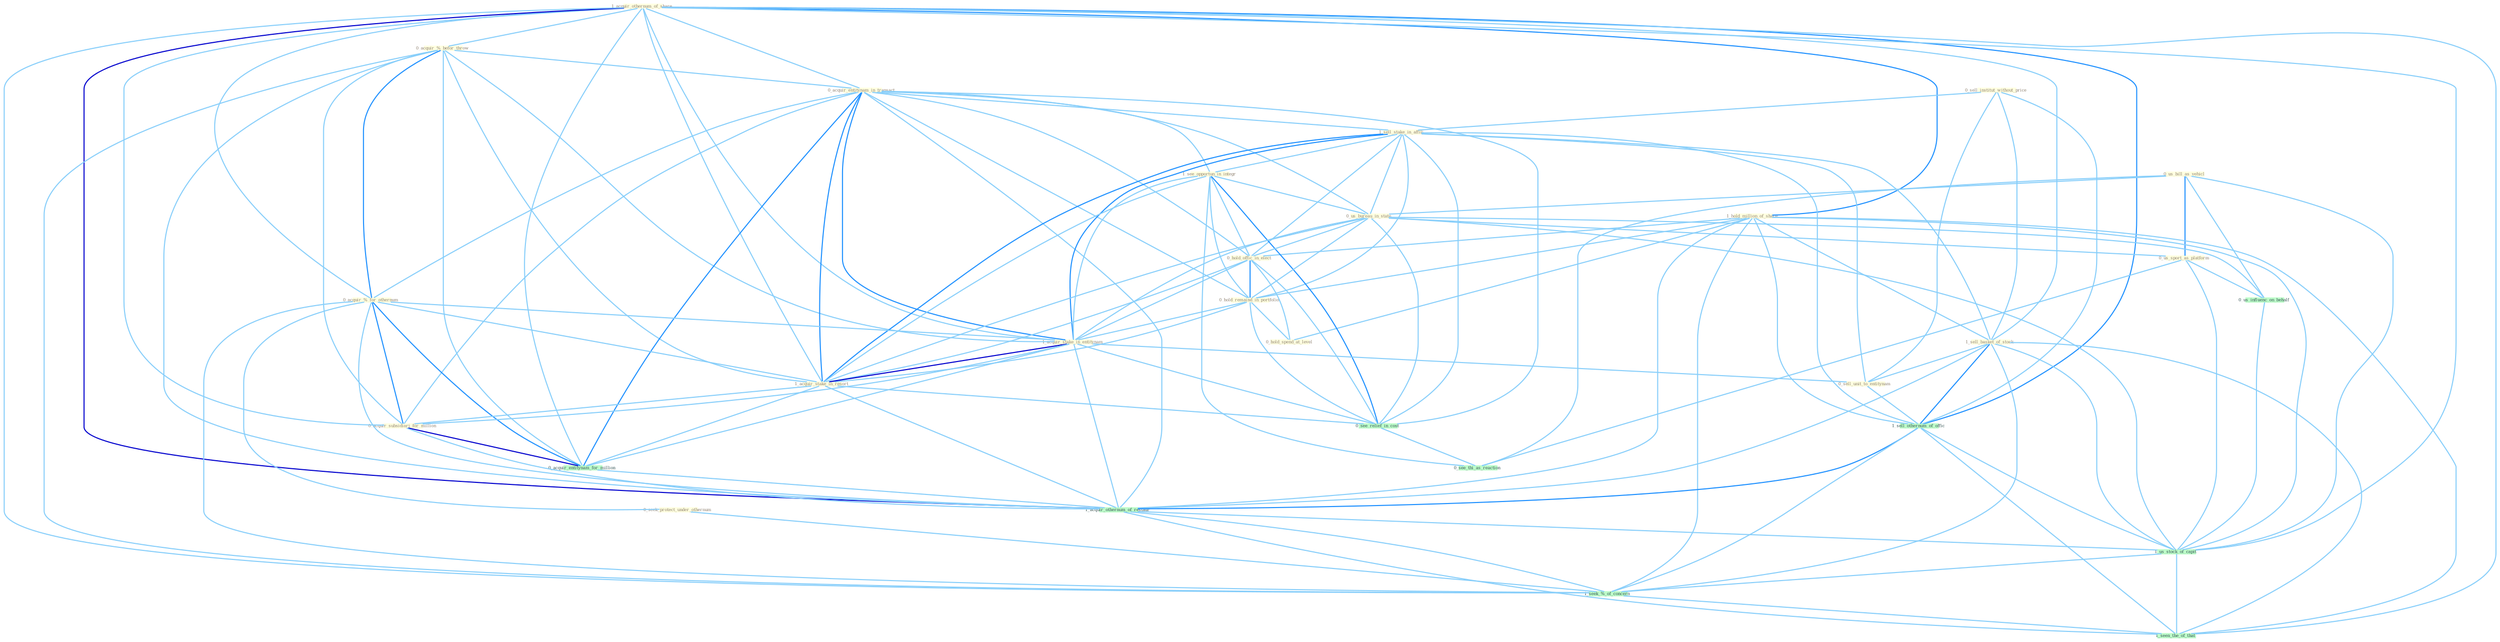 Graph G{ 
    node
    [shape=polygon,style=filled,width=.5,height=.06,color="#BDFCC9",fixedsize=true,fontsize=4,
    fontcolor="#2f4f4f"];
    {node
    [color="#ffffe0", fontcolor="#8b7d6b"] "1_acquir_othernum_of_share " "0_us_bill_as_vehicl " "0_acquir_%_befor_throw " "0_sell_institut_without_price " "0_acquir_entitynam_in_transact " "1_hold_million_of_share " "1_sell_stake_in_affili " "1_see_opportun_in_integr " "0_us_bureau_in_state " "0_acquir_%_for_othernum " "0_hold_offic_in_elect " "0_seek_protect_under_othernum " "0_us_sport_as_platform " "0_hold_remaind_in_portfolio " "1_acquir_stake_in_entitynam " "0_hold_spend_at_level " "1_acquir_stake_in_resort " "1_sell_basket_of_stock " "0_acquir_subsidiari_for_million " "0_sell_unit_to_entitynam "}
{node [color="#fff0f5", fontcolor="#b22222"]}
edge [color="#B0E2FF"];

	"1_acquir_othernum_of_share " -- "0_acquir_%_befor_throw " [w="1", color="#87cefa" ];
	"1_acquir_othernum_of_share " -- "0_acquir_entitynam_in_transact " [w="1", color="#87cefa" ];
	"1_acquir_othernum_of_share " -- "1_hold_million_of_share " [w="2", color="#1e90ff" , len=0.8];
	"1_acquir_othernum_of_share " -- "0_acquir_%_for_othernum " [w="1", color="#87cefa" ];
	"1_acquir_othernum_of_share " -- "1_acquir_stake_in_entitynam " [w="1", color="#87cefa" ];
	"1_acquir_othernum_of_share " -- "1_acquir_stake_in_resort " [w="1", color="#87cefa" ];
	"1_acquir_othernum_of_share " -- "1_sell_basket_of_stock " [w="1", color="#87cefa" ];
	"1_acquir_othernum_of_share " -- "0_acquir_subsidiari_for_million " [w="1", color="#87cefa" ];
	"1_acquir_othernum_of_share " -- "0_acquir_entitynam_for_million " [w="1", color="#87cefa" ];
	"1_acquir_othernum_of_share " -- "1_sell_othernum_of_offic " [w="2", color="#1e90ff" , len=0.8];
	"1_acquir_othernum_of_share " -- "1_acquir_othernum_of_restaur " [w="3", color="#0000cd" , len=0.6];
	"1_acquir_othernum_of_share " -- "1_us_stock_of_capit " [w="1", color="#87cefa" ];
	"1_acquir_othernum_of_share " -- "1_seek_%_of_concern " [w="1", color="#87cefa" ];
	"1_acquir_othernum_of_share " -- "1_seen_the_of_that " [w="1", color="#87cefa" ];
	"0_us_bill_as_vehicl " -- "0_us_bureau_in_state " [w="1", color="#87cefa" ];
	"0_us_bill_as_vehicl " -- "0_us_sport_as_platform " [w="2", color="#1e90ff" , len=0.8];
	"0_us_bill_as_vehicl " -- "0_us_influenc_on_behalf " [w="1", color="#87cefa" ];
	"0_us_bill_as_vehicl " -- "0_see_thi_as_reaction " [w="1", color="#87cefa" ];
	"0_us_bill_as_vehicl " -- "1_us_stock_of_capit " [w="1", color="#87cefa" ];
	"0_acquir_%_befor_throw " -- "0_acquir_entitynam_in_transact " [w="1", color="#87cefa" ];
	"0_acquir_%_befor_throw " -- "0_acquir_%_for_othernum " [w="2", color="#1e90ff" , len=0.8];
	"0_acquir_%_befor_throw " -- "1_acquir_stake_in_entitynam " [w="1", color="#87cefa" ];
	"0_acquir_%_befor_throw " -- "1_acquir_stake_in_resort " [w="1", color="#87cefa" ];
	"0_acquir_%_befor_throw " -- "0_acquir_subsidiari_for_million " [w="1", color="#87cefa" ];
	"0_acquir_%_befor_throw " -- "0_acquir_entitynam_for_million " [w="1", color="#87cefa" ];
	"0_acquir_%_befor_throw " -- "1_acquir_othernum_of_restaur " [w="1", color="#87cefa" ];
	"0_acquir_%_befor_throw " -- "1_seek_%_of_concern " [w="1", color="#87cefa" ];
	"0_sell_institut_without_price " -- "1_sell_stake_in_affili " [w="1", color="#87cefa" ];
	"0_sell_institut_without_price " -- "1_sell_basket_of_stock " [w="1", color="#87cefa" ];
	"0_sell_institut_without_price " -- "0_sell_unit_to_entitynam " [w="1", color="#87cefa" ];
	"0_sell_institut_without_price " -- "1_sell_othernum_of_offic " [w="1", color="#87cefa" ];
	"0_acquir_entitynam_in_transact " -- "1_sell_stake_in_affili " [w="1", color="#87cefa" ];
	"0_acquir_entitynam_in_transact " -- "1_see_opportun_in_integr " [w="1", color="#87cefa" ];
	"0_acquir_entitynam_in_transact " -- "0_us_bureau_in_state " [w="1", color="#87cefa" ];
	"0_acquir_entitynam_in_transact " -- "0_acquir_%_for_othernum " [w="1", color="#87cefa" ];
	"0_acquir_entitynam_in_transact " -- "0_hold_offic_in_elect " [w="1", color="#87cefa" ];
	"0_acquir_entitynam_in_transact " -- "0_hold_remaind_in_portfolio " [w="1", color="#87cefa" ];
	"0_acquir_entitynam_in_transact " -- "1_acquir_stake_in_entitynam " [w="2", color="#1e90ff" , len=0.8];
	"0_acquir_entitynam_in_transact " -- "1_acquir_stake_in_resort " [w="2", color="#1e90ff" , len=0.8];
	"0_acquir_entitynam_in_transact " -- "0_acquir_subsidiari_for_million " [w="1", color="#87cefa" ];
	"0_acquir_entitynam_in_transact " -- "0_acquir_entitynam_for_million " [w="2", color="#1e90ff" , len=0.8];
	"0_acquir_entitynam_in_transact " -- "0_see_relief_in_cost " [w="1", color="#87cefa" ];
	"0_acquir_entitynam_in_transact " -- "1_acquir_othernum_of_restaur " [w="1", color="#87cefa" ];
	"1_hold_million_of_share " -- "0_hold_offic_in_elect " [w="1", color="#87cefa" ];
	"1_hold_million_of_share " -- "0_hold_remaind_in_portfolio " [w="1", color="#87cefa" ];
	"1_hold_million_of_share " -- "0_hold_spend_at_level " [w="1", color="#87cefa" ];
	"1_hold_million_of_share " -- "1_sell_basket_of_stock " [w="1", color="#87cefa" ];
	"1_hold_million_of_share " -- "1_sell_othernum_of_offic " [w="1", color="#87cefa" ];
	"1_hold_million_of_share " -- "1_acquir_othernum_of_restaur " [w="1", color="#87cefa" ];
	"1_hold_million_of_share " -- "1_us_stock_of_capit " [w="1", color="#87cefa" ];
	"1_hold_million_of_share " -- "1_seek_%_of_concern " [w="1", color="#87cefa" ];
	"1_hold_million_of_share " -- "1_seen_the_of_that " [w="1", color="#87cefa" ];
	"1_sell_stake_in_affili " -- "1_see_opportun_in_integr " [w="1", color="#87cefa" ];
	"1_sell_stake_in_affili " -- "0_us_bureau_in_state " [w="1", color="#87cefa" ];
	"1_sell_stake_in_affili " -- "0_hold_offic_in_elect " [w="1", color="#87cefa" ];
	"1_sell_stake_in_affili " -- "0_hold_remaind_in_portfolio " [w="1", color="#87cefa" ];
	"1_sell_stake_in_affili " -- "1_acquir_stake_in_entitynam " [w="2", color="#1e90ff" , len=0.8];
	"1_sell_stake_in_affili " -- "1_acquir_stake_in_resort " [w="2", color="#1e90ff" , len=0.8];
	"1_sell_stake_in_affili " -- "1_sell_basket_of_stock " [w="1", color="#87cefa" ];
	"1_sell_stake_in_affili " -- "0_sell_unit_to_entitynam " [w="1", color="#87cefa" ];
	"1_sell_stake_in_affili " -- "1_sell_othernum_of_offic " [w="1", color="#87cefa" ];
	"1_sell_stake_in_affili " -- "0_see_relief_in_cost " [w="1", color="#87cefa" ];
	"1_see_opportun_in_integr " -- "0_us_bureau_in_state " [w="1", color="#87cefa" ];
	"1_see_opportun_in_integr " -- "0_hold_offic_in_elect " [w="1", color="#87cefa" ];
	"1_see_opportun_in_integr " -- "0_hold_remaind_in_portfolio " [w="1", color="#87cefa" ];
	"1_see_opportun_in_integr " -- "1_acquir_stake_in_entitynam " [w="1", color="#87cefa" ];
	"1_see_opportun_in_integr " -- "1_acquir_stake_in_resort " [w="1", color="#87cefa" ];
	"1_see_opportun_in_integr " -- "0_see_relief_in_cost " [w="2", color="#1e90ff" , len=0.8];
	"1_see_opportun_in_integr " -- "0_see_thi_as_reaction " [w="1", color="#87cefa" ];
	"0_us_bureau_in_state " -- "0_hold_offic_in_elect " [w="1", color="#87cefa" ];
	"0_us_bureau_in_state " -- "0_us_sport_as_platform " [w="1", color="#87cefa" ];
	"0_us_bureau_in_state " -- "0_hold_remaind_in_portfolio " [w="1", color="#87cefa" ];
	"0_us_bureau_in_state " -- "1_acquir_stake_in_entitynam " [w="1", color="#87cefa" ];
	"0_us_bureau_in_state " -- "1_acquir_stake_in_resort " [w="1", color="#87cefa" ];
	"0_us_bureau_in_state " -- "0_us_influenc_on_behalf " [w="1", color="#87cefa" ];
	"0_us_bureau_in_state " -- "0_see_relief_in_cost " [w="1", color="#87cefa" ];
	"0_us_bureau_in_state " -- "1_us_stock_of_capit " [w="1", color="#87cefa" ];
	"0_acquir_%_for_othernum " -- "0_seek_protect_under_othernum " [w="1", color="#87cefa" ];
	"0_acquir_%_for_othernum " -- "1_acquir_stake_in_entitynam " [w="1", color="#87cefa" ];
	"0_acquir_%_for_othernum " -- "1_acquir_stake_in_resort " [w="1", color="#87cefa" ];
	"0_acquir_%_for_othernum " -- "0_acquir_subsidiari_for_million " [w="2", color="#1e90ff" , len=0.8];
	"0_acquir_%_for_othernum " -- "0_acquir_entitynam_for_million " [w="2", color="#1e90ff" , len=0.8];
	"0_acquir_%_for_othernum " -- "1_acquir_othernum_of_restaur " [w="1", color="#87cefa" ];
	"0_acquir_%_for_othernum " -- "1_seek_%_of_concern " [w="1", color="#87cefa" ];
	"0_hold_offic_in_elect " -- "0_hold_remaind_in_portfolio " [w="2", color="#1e90ff" , len=0.8];
	"0_hold_offic_in_elect " -- "1_acquir_stake_in_entitynam " [w="1", color="#87cefa" ];
	"0_hold_offic_in_elect " -- "0_hold_spend_at_level " [w="1", color="#87cefa" ];
	"0_hold_offic_in_elect " -- "1_acquir_stake_in_resort " [w="1", color="#87cefa" ];
	"0_hold_offic_in_elect " -- "0_see_relief_in_cost " [w="1", color="#87cefa" ];
	"0_seek_protect_under_othernum " -- "1_seek_%_of_concern " [w="1", color="#87cefa" ];
	"0_us_sport_as_platform " -- "0_us_influenc_on_behalf " [w="1", color="#87cefa" ];
	"0_us_sport_as_platform " -- "0_see_thi_as_reaction " [w="1", color="#87cefa" ];
	"0_us_sport_as_platform " -- "1_us_stock_of_capit " [w="1", color="#87cefa" ];
	"0_hold_remaind_in_portfolio " -- "1_acquir_stake_in_entitynam " [w="1", color="#87cefa" ];
	"0_hold_remaind_in_portfolio " -- "0_hold_spend_at_level " [w="1", color="#87cefa" ];
	"0_hold_remaind_in_portfolio " -- "1_acquir_stake_in_resort " [w="1", color="#87cefa" ];
	"0_hold_remaind_in_portfolio " -- "0_see_relief_in_cost " [w="1", color="#87cefa" ];
	"1_acquir_stake_in_entitynam " -- "1_acquir_stake_in_resort " [w="3", color="#0000cd" , len=0.6];
	"1_acquir_stake_in_entitynam " -- "0_acquir_subsidiari_for_million " [w="1", color="#87cefa" ];
	"1_acquir_stake_in_entitynam " -- "0_sell_unit_to_entitynam " [w="1", color="#87cefa" ];
	"1_acquir_stake_in_entitynam " -- "0_acquir_entitynam_for_million " [w="1", color="#87cefa" ];
	"1_acquir_stake_in_entitynam " -- "0_see_relief_in_cost " [w="1", color="#87cefa" ];
	"1_acquir_stake_in_entitynam " -- "1_acquir_othernum_of_restaur " [w="1", color="#87cefa" ];
	"1_acquir_stake_in_resort " -- "0_acquir_subsidiari_for_million " [w="1", color="#87cefa" ];
	"1_acquir_stake_in_resort " -- "0_acquir_entitynam_for_million " [w="1", color="#87cefa" ];
	"1_acquir_stake_in_resort " -- "0_see_relief_in_cost " [w="1", color="#87cefa" ];
	"1_acquir_stake_in_resort " -- "1_acquir_othernum_of_restaur " [w="1", color="#87cefa" ];
	"1_sell_basket_of_stock " -- "0_sell_unit_to_entitynam " [w="1", color="#87cefa" ];
	"1_sell_basket_of_stock " -- "1_sell_othernum_of_offic " [w="2", color="#1e90ff" , len=0.8];
	"1_sell_basket_of_stock " -- "1_acquir_othernum_of_restaur " [w="1", color="#87cefa" ];
	"1_sell_basket_of_stock " -- "1_us_stock_of_capit " [w="1", color="#87cefa" ];
	"1_sell_basket_of_stock " -- "1_seek_%_of_concern " [w="1", color="#87cefa" ];
	"1_sell_basket_of_stock " -- "1_seen_the_of_that " [w="1", color="#87cefa" ];
	"0_acquir_subsidiari_for_million " -- "0_acquir_entitynam_for_million " [w="3", color="#0000cd" , len=0.6];
	"0_acquir_subsidiari_for_million " -- "1_acquir_othernum_of_restaur " [w="1", color="#87cefa" ];
	"0_sell_unit_to_entitynam " -- "1_sell_othernum_of_offic " [w="1", color="#87cefa" ];
	"0_acquir_entitynam_for_million " -- "1_acquir_othernum_of_restaur " [w="1", color="#87cefa" ];
	"1_sell_othernum_of_offic " -- "1_acquir_othernum_of_restaur " [w="2", color="#1e90ff" , len=0.8];
	"1_sell_othernum_of_offic " -- "1_us_stock_of_capit " [w="1", color="#87cefa" ];
	"1_sell_othernum_of_offic " -- "1_seek_%_of_concern " [w="1", color="#87cefa" ];
	"1_sell_othernum_of_offic " -- "1_seen_the_of_that " [w="1", color="#87cefa" ];
	"0_us_influenc_on_behalf " -- "1_us_stock_of_capit " [w="1", color="#87cefa" ];
	"0_see_relief_in_cost " -- "0_see_thi_as_reaction " [w="1", color="#87cefa" ];
	"1_acquir_othernum_of_restaur " -- "1_us_stock_of_capit " [w="1", color="#87cefa" ];
	"1_acquir_othernum_of_restaur " -- "1_seek_%_of_concern " [w="1", color="#87cefa" ];
	"1_acquir_othernum_of_restaur " -- "1_seen_the_of_that " [w="1", color="#87cefa" ];
	"1_us_stock_of_capit " -- "1_seek_%_of_concern " [w="1", color="#87cefa" ];
	"1_us_stock_of_capit " -- "1_seen_the_of_that " [w="1", color="#87cefa" ];
	"1_seek_%_of_concern " -- "1_seen_the_of_that " [w="1", color="#87cefa" ];
}